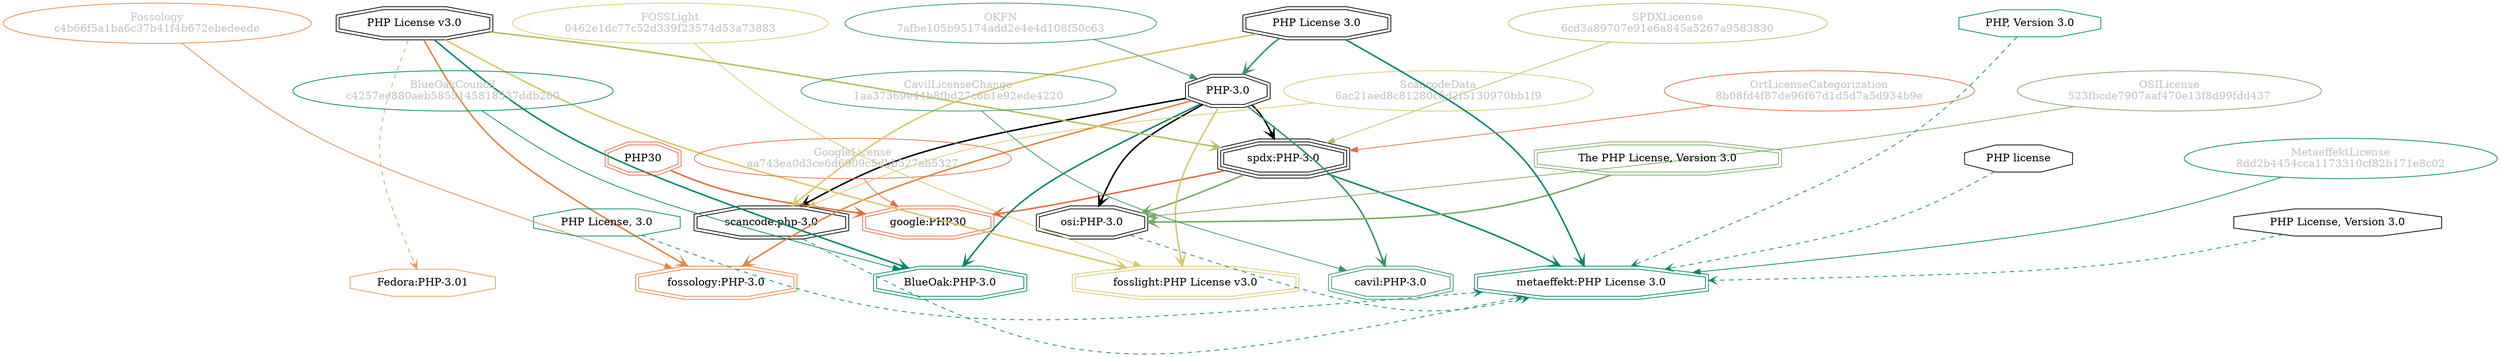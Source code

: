 strict digraph {
    node [shape=box];
    graph [splines=curved];
    3607 [label="SPDXLicense\n6cd3a89707e91e6a845a5267a9583830"
         ,fontcolor=gray
         ,color="#b8bf62"
         ,fillcolor="beige;1"
         ,shape=ellipse];
    3608 [label="spdx:PHP-3.0"
         ,shape=tripleoctagon];
    3609 [label="PHP-3.0"
         ,shape=doubleoctagon];
    3610 [label="PHP License v3.0"
         ,shape=doubleoctagon];
    5245 [label="OSILicense\n523fbcde7907aaf470e13f8d99fdd437"
         ,fontcolor=gray
         ,color="#78ab63"
         ,fillcolor="beige;1"
         ,shape=ellipse];
    5246 [label="osi:PHP-3.0"
         ,shape=doubleoctagon];
    5247 [label="The PHP License, Version 3.0"
         ,color="#78ab63"
         ,shape=doubleoctagon];
    5561 [label="GoogleLicense\naa743ea0d3ce6d6909c5dbb527ab5327"
         ,fontcolor=gray
         ,color="#e06f45"
         ,fillcolor="beige;1"
         ,shape=ellipse];
    5562 [label="google:PHP30"
         ,color="#e06f45"
         ,shape=doubleoctagon];
    5563 [label=PHP30
         ,color="#e06f45"
         ,shape=doubleoctagon];
    8303 [label="Fedora:PHP-3.01"
         ,color="#e09d4b"
         ,shape=octagon];
    8965 [label="BlueOakCouncil\nc4257ee880aeb5855145818537ddb260"
         ,fontcolor=gray
         ,color="#00876c"
         ,fillcolor="beige;1"
         ,shape=ellipse];
    8966 [label="BlueOak:PHP-3.0"
         ,color="#00876c"
         ,shape=doubleoctagon];
    22272 [label="ScancodeData\n6ac21aed8c81280c6d2f5130970bb1f9"
          ,fontcolor=gray
          ,color="#dac767"
          ,fillcolor="beige;1"
          ,shape=ellipse];
    22273 [label="scancode:php-3.0"
          ,shape=doubleoctagon];
    22274 [label="PHP License 3.0"
          ,shape=doubleoctagon];
    25936 [label="Fossology\nc4b66f5a1ba6c37b41f4b672ebedeede"
          ,fontcolor=gray
          ,color="#e18745"
          ,fillcolor="beige;1"
          ,shape=ellipse];
    25937 [label="fossology:PHP-3.0"
          ,color="#e18745"
          ,shape=doubleoctagon];
    27261 [label="PHP license"
          ,shape=octagon];
    28379 [label="OKFN\n7afbe105b95174add2e4e4d108f50c63"
          ,fontcolor=gray
          ,color="#379469"
          ,fillcolor="beige;1"
          ,shape=ellipse];
    35165 [label="OrtLicenseCategorization\n8b08fd4f87de96f67d1d5d7a5d934b9e"
          ,fontcolor=gray
          ,color="#e06f45"
          ,fillcolor="beige;1"
          ,shape=ellipse];
    37394 [label="CavilLicenseChange\n1aa37369e44b8fbd27c6b1e92ede4220"
          ,fontcolor=gray
          ,color="#379469"
          ,fillcolor="beige;1"
          ,shape=ellipse];
    37395 [label="cavil:PHP-3.0"
          ,color="#379469"
          ,shape=doubleoctagon];
    47220 [label="MetaeffektLicense\n8dd2b4454cca1173310cf82b171e8c02"
          ,fontcolor=gray
          ,color="#00876c"
          ,fillcolor="beige;1"
          ,shape=ellipse];
    47221 [label="metaeffekt:PHP License 3.0"
          ,color="#00876c"
          ,shape=doubleoctagon];
    47222 [label="PHP, Version 3.0"
          ,color="#00876c"
          ,shape=octagon];
    47223 [label="PHP License, Version 3.0"
          ,shape=octagon];
    47224 [label="PHP License, 3.0"
          ,color="#00876c"
          ,shape=octagon];
    51053 [label="FOSSLight\n0462e1dc77c52d339f23574d53a73883"
          ,fontcolor=gray
          ,color="#dac767"
          ,fillcolor="beige;1"
          ,shape=ellipse];
    51054 [label="fosslight:PHP License v3.0"
          ,color="#dac767"
          ,shape=doubleoctagon];
    3607 -> 3608 [weight=0.5
                 ,color="#b8bf62"];
    3608 -> 5246 [style=bold
                 ,arrowhead=vee
                 ,weight=0.7
                 ,color="#78ab63"];
    3608 -> 5562 [style=bold
                 ,arrowhead=vee
                 ,weight=0.7
                 ,color="#e06f45"];
    3608 -> 47221 [style=bold
                  ,arrowhead=vee
                  ,weight=0.7
                  ,color="#00876c"];
    3609 -> 3608 [style=bold
                 ,arrowhead=vee
                 ,weight=0.7];
    3609 -> 5246 [style=bold
                 ,arrowhead=vee
                 ,weight=0.7];
    3609 -> 8966 [style=bold
                 ,arrowhead=vee
                 ,weight=0.7
                 ,color="#00876c"];
    3609 -> 22273 [style=bold
                  ,arrowhead=vee
                  ,weight=0.7];
    3609 -> 25937 [style=bold
                  ,arrowhead=vee
                  ,weight=0.7
                  ,color="#e18745"];
    3609 -> 37395 [style=bold
                  ,arrowhead=vee
                  ,weight=0.7
                  ,color="#379469"];
    3609 -> 37395 [style=bold
                  ,arrowhead=vee
                  ,weight=0.7
                  ,color="#379469"];
    3609 -> 51054 [style=bold
                  ,arrowhead=vee
                  ,weight=0.7
                  ,color="#dac767"];
    3610 -> 3608 [style=bold
                 ,arrowhead=vee
                 ,weight=0.7
                 ,color="#b8bf62"];
    3610 -> 8303 [style=dashed
                 ,arrowhead=vee
                 ,weight=0.5
                 ,color="#e09d4b"];
    3610 -> 8966 [style=bold
                 ,arrowhead=vee
                 ,weight=0.7
                 ,color="#00876c"];
    3610 -> 25937 [style=bold
                  ,arrowhead=vee
                  ,weight=0.7
                  ,color="#e18745"];
    3610 -> 51054 [style=bold
                  ,arrowhead=vee
                  ,weight=0.7
                  ,color="#dac767"];
    5245 -> 5246 [weight=0.5
                 ,color="#78ab63"];
    5246 -> 47221 [style=dashed
                  ,arrowhead=vee
                  ,weight=0.5
                  ,color="#00876c"];
    5247 -> 5246 [style=bold
                 ,arrowhead=vee
                 ,weight=0.7
                 ,color="#78ab63"];
    5561 -> 5562 [weight=0.5
                 ,color="#e06f45"];
    5563 -> 5562 [style=bold
                 ,arrowhead=vee
                 ,weight=0.7
                 ,color="#e06f45"];
    8965 -> 8966 [weight=0.5
                 ,color="#00876c"];
    22272 -> 22273 [weight=0.5
                   ,color="#dac767"];
    22273 -> 47221 [style=dashed
                   ,arrowhead=vee
                   ,weight=0.5
                   ,color="#00876c"];
    22274 -> 3609 [style=bold
                  ,arrowhead=vee
                  ,weight=0.7
                  ,color="#379469"];
    22274 -> 22273 [style=bold
                   ,arrowhead=vee
                   ,weight=0.7
                   ,color="#dac767"];
    22274 -> 47221 [style=bold
                   ,arrowhead=vee
                   ,weight=0.7
                   ,color="#00876c"];
    25936 -> 25937 [weight=0.5
                   ,color="#e18745"];
    27261 -> 47221 [style=dashed
                   ,arrowhead=vee
                   ,weight=0.5
                   ,color="#00876c"];
    28379 -> 3609 [weight=0.5
                  ,color="#379469"];
    35165 -> 3608 [weight=0.5
                  ,color="#e06f45"];
    37394 -> 37395 [weight=0.5
                   ,color="#379469"];
    47220 -> 47221 [weight=0.5
                   ,color="#00876c"];
    47222 -> 47221 [style=dashed
                   ,arrowhead=vee
                   ,weight=0.5
                   ,color="#00876c"];
    47223 -> 47221 [style=dashed
                   ,arrowhead=vee
                   ,weight=0.5
                   ,color="#00876c"];
    47224 -> 47221 [style=dashed
                   ,arrowhead=vee
                   ,weight=0.5
                   ,color="#00876c"];
    51053 -> 51054 [weight=0.5
                   ,color="#dac767"];
}
